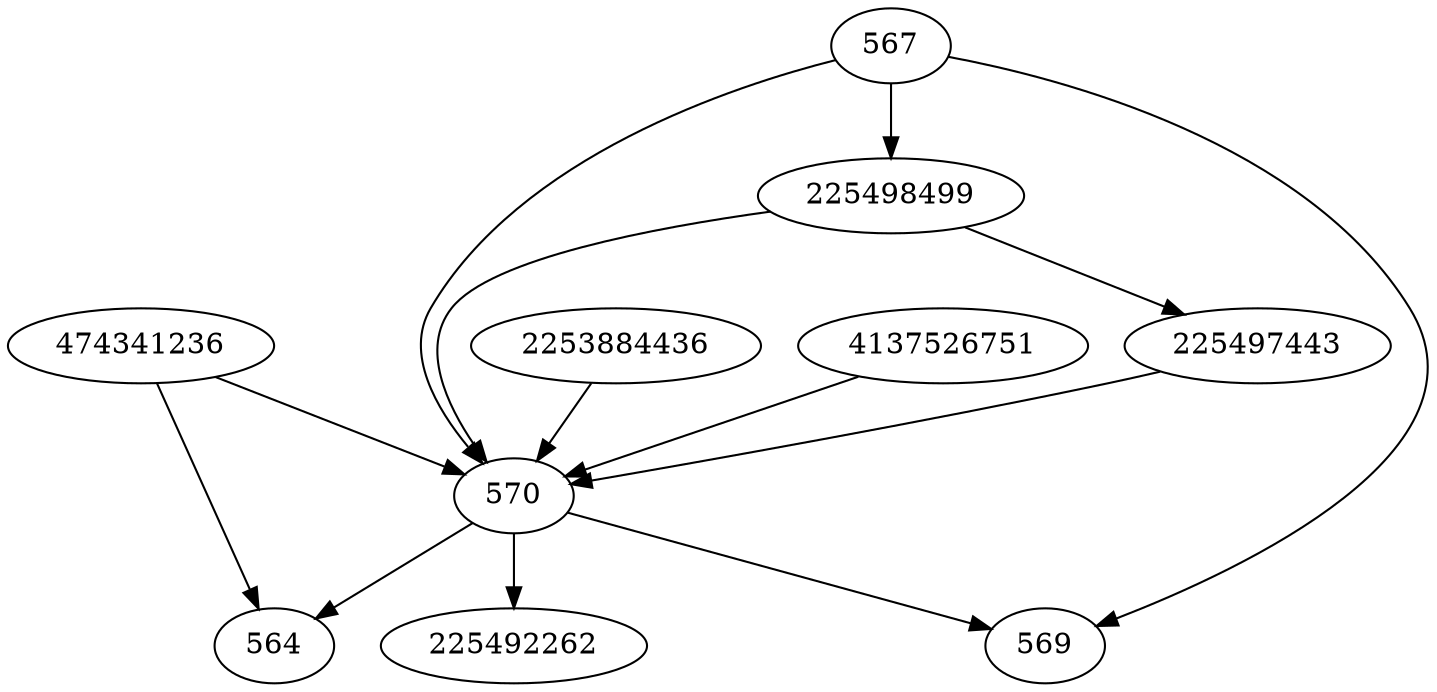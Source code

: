 strict digraph  {
225498499;
225497443;
225492262;
474341236;
2253884436;
564;
567;
569;
570;
4137526751;
225498499 -> 225497443;
225498499 -> 570;
225497443 -> 570;
474341236 -> 564;
474341236 -> 570;
2253884436 -> 570;
567 -> 225498499;
567 -> 569;
567 -> 570;
570 -> 564;
570 -> 225492262;
570 -> 569;
4137526751 -> 570;
}
